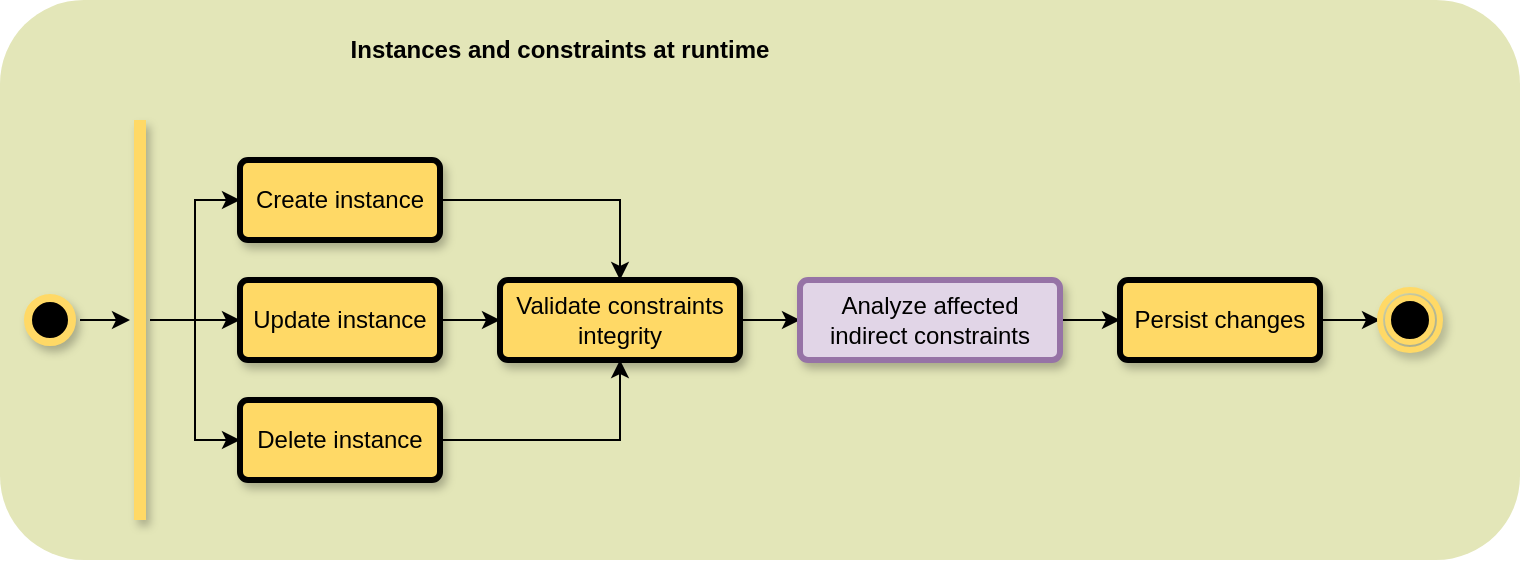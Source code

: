 <mxfile version="20.7.4" type="device"><diagram id="JcQD7mDyFzXSFD1_kXX0" name="Page-1"><mxGraphModel dx="1434" dy="834" grid="1" gridSize="10" guides="1" tooltips="1" connect="1" arrows="1" fold="1" page="1" pageScale="1" pageWidth="850" pageHeight="1100" math="0" shadow="0"><root><mxCell id="0"/><mxCell id="1" parent="0"/><mxCell id="kqiaHIwA6u5QG7iWzhTQ-18" value="" style="rounded=1;whiteSpace=wrap;html=1;shadow=0;sketch=0;strokeColor=none;strokeWidth=4;fillColor=#E3E6B8;gradientColor=none;" parent="1" vertex="1"><mxGeometry x="80" y="80" width="760" height="280" as="geometry"/></mxCell><mxCell id="kqiaHIwA6u5QG7iWzhTQ-8" style="edgeStyle=orthogonalEdgeStyle;rounded=0;orthogonalLoop=1;jettySize=auto;html=1;exitX=1;exitY=0.5;exitDx=0;exitDy=0;" parent="1" source="kqiaHIwA6u5QG7iWzhTQ-1" target="kqiaHIwA6u5QG7iWzhTQ-7" edge="1"><mxGeometry relative="1" as="geometry"/></mxCell><mxCell id="kqiaHIwA6u5QG7iWzhTQ-1" value="" style="ellipse;html=1;shape=startState;fillColor=#000000;strokeColor=#FFD966;strokeWidth=4;shadow=1;" parent="1" vertex="1"><mxGeometry x="90" y="225" width="30" height="30" as="geometry"/></mxCell><mxCell id="kqiaHIwA6u5QG7iWzhTQ-12" style="edgeStyle=orthogonalEdgeStyle;rounded=0;orthogonalLoop=1;jettySize=auto;html=1;exitX=1;exitY=0.5;exitDx=0;exitDy=0;entryX=0.5;entryY=0;entryDx=0;entryDy=0;" parent="1" source="kqiaHIwA6u5QG7iWzhTQ-2" target="kqiaHIwA6u5QG7iWzhTQ-5" edge="1"><mxGeometry relative="1" as="geometry"/></mxCell><mxCell id="kqiaHIwA6u5QG7iWzhTQ-2" value="Create instance" style="rounded=1;arcSize=10;whiteSpace=wrap;html=1;align=center;strokeColor=#000000;strokeWidth=3;fillColor=#FFD966;perimeterSpacing=0;shadow=1;" parent="1" vertex="1"><mxGeometry x="200" y="160" width="100" height="40" as="geometry"/></mxCell><mxCell id="kqiaHIwA6u5QG7iWzhTQ-13" style="edgeStyle=orthogonalEdgeStyle;rounded=0;orthogonalLoop=1;jettySize=auto;html=1;exitX=1;exitY=0.5;exitDx=0;exitDy=0;entryX=0;entryY=0.5;entryDx=0;entryDy=0;" parent="1" source="kqiaHIwA6u5QG7iWzhTQ-3" target="kqiaHIwA6u5QG7iWzhTQ-5" edge="1"><mxGeometry relative="1" as="geometry"/></mxCell><mxCell id="kqiaHIwA6u5QG7iWzhTQ-3" value="Update instance" style="rounded=1;arcSize=10;whiteSpace=wrap;html=1;align=center;strokeColor=#000000;strokeWidth=3;fillColor=#FFD966;perimeterSpacing=0;shadow=1;" parent="1" vertex="1"><mxGeometry x="200" y="220" width="100" height="40" as="geometry"/></mxCell><mxCell id="kqiaHIwA6u5QG7iWzhTQ-14" style="edgeStyle=orthogonalEdgeStyle;rounded=0;orthogonalLoop=1;jettySize=auto;html=1;exitX=1;exitY=0.5;exitDx=0;exitDy=0;entryX=0.5;entryY=1;entryDx=0;entryDy=0;" parent="1" source="kqiaHIwA6u5QG7iWzhTQ-4" target="kqiaHIwA6u5QG7iWzhTQ-5" edge="1"><mxGeometry relative="1" as="geometry"/></mxCell><mxCell id="kqiaHIwA6u5QG7iWzhTQ-4" value="Delete instance" style="rounded=1;arcSize=10;whiteSpace=wrap;html=1;align=center;strokeColor=#000000;strokeWidth=3;fillColor=#FFD966;perimeterSpacing=0;shadow=1;" parent="1" vertex="1"><mxGeometry x="200" y="280" width="100" height="40" as="geometry"/></mxCell><mxCell id="eDGcsYiu8rtol7vpR0eU-3" style="edgeStyle=orthogonalEdgeStyle;rounded=0;orthogonalLoop=1;jettySize=auto;html=1;exitX=1;exitY=0.5;exitDx=0;exitDy=0;entryX=0;entryY=0.5;entryDx=0;entryDy=0;" edge="1" parent="1" source="kqiaHIwA6u5QG7iWzhTQ-5" target="eDGcsYiu8rtol7vpR0eU-1"><mxGeometry relative="1" as="geometry"/></mxCell><mxCell id="kqiaHIwA6u5QG7iWzhTQ-5" value="Validate constraints integrity" style="rounded=1;arcSize=10;whiteSpace=wrap;html=1;align=center;strokeColor=#000000;strokeWidth=3;fillColor=#FFD966;perimeterSpacing=0;shadow=1;" parent="1" vertex="1"><mxGeometry x="330" y="220" width="120" height="40" as="geometry"/></mxCell><mxCell id="kqiaHIwA6u5QG7iWzhTQ-17" style="edgeStyle=orthogonalEdgeStyle;rounded=0;orthogonalLoop=1;jettySize=auto;html=1;exitX=1;exitY=0.5;exitDx=0;exitDy=0;entryX=0;entryY=0.5;entryDx=0;entryDy=0;" parent="1" source="kqiaHIwA6u5QG7iWzhTQ-6" target="kqiaHIwA6u5QG7iWzhTQ-16" edge="1"><mxGeometry relative="1" as="geometry"/></mxCell><mxCell id="kqiaHIwA6u5QG7iWzhTQ-6" value="Persist changes" style="rounded=1;arcSize=10;whiteSpace=wrap;html=1;align=center;strokeColor=#000000;strokeWidth=3;fillColor=#FFD966;perimeterSpacing=0;shadow=1;" parent="1" vertex="1"><mxGeometry x="640" y="220" width="100" height="40" as="geometry"/></mxCell><mxCell id="kqiaHIwA6u5QG7iWzhTQ-9" style="edgeStyle=orthogonalEdgeStyle;rounded=0;orthogonalLoop=1;jettySize=auto;html=1;entryX=0;entryY=0.5;entryDx=0;entryDy=0;" parent="1" source="kqiaHIwA6u5QG7iWzhTQ-7" target="kqiaHIwA6u5QG7iWzhTQ-2" edge="1"><mxGeometry relative="1" as="geometry"/></mxCell><mxCell id="kqiaHIwA6u5QG7iWzhTQ-10" style="edgeStyle=orthogonalEdgeStyle;rounded=0;orthogonalLoop=1;jettySize=auto;html=1;entryX=0;entryY=0.5;entryDx=0;entryDy=0;" parent="1" source="kqiaHIwA6u5QG7iWzhTQ-7" target="kqiaHIwA6u5QG7iWzhTQ-3" edge="1"><mxGeometry relative="1" as="geometry"/></mxCell><mxCell id="kqiaHIwA6u5QG7iWzhTQ-11" style="edgeStyle=orthogonalEdgeStyle;rounded=0;orthogonalLoop=1;jettySize=auto;html=1;entryX=0;entryY=0.5;entryDx=0;entryDy=0;" parent="1" source="kqiaHIwA6u5QG7iWzhTQ-7" target="kqiaHIwA6u5QG7iWzhTQ-4" edge="1"><mxGeometry x="-0.158" y="-15" relative="1" as="geometry"><mxPoint as="offset"/></mxGeometry></mxCell><mxCell id="kqiaHIwA6u5QG7iWzhTQ-7" value="" style="shape=line;html=1;strokeWidth=6;strokeColor=#FFD966;rounded=1;fillColor=#FFD966;gradientColor=none;shadow=1;rotation=-90;" parent="1" vertex="1"><mxGeometry x="50" y="235" width="200" height="10" as="geometry"/></mxCell><mxCell id="kqiaHIwA6u5QG7iWzhTQ-16" value="" style="ellipse;html=1;shape=endState;fillColor=#000000;strokeColor=#FFD966;strokeWidth=3;shadow=1;" parent="1" vertex="1"><mxGeometry x="770" y="225" width="30" height="30" as="geometry"/></mxCell><mxCell id="kqiaHIwA6u5QG7iWzhTQ-19" value="&lt;b&gt;Instances and constraints at runtime&lt;/b&gt;" style="text;html=1;strokeColor=none;fillColor=none;align=center;verticalAlign=middle;whiteSpace=wrap;rounded=0;" parent="1" vertex="1"><mxGeometry x="160" y="90" width="400" height="30" as="geometry"/></mxCell><mxCell id="eDGcsYiu8rtol7vpR0eU-4" style="edgeStyle=orthogonalEdgeStyle;rounded=0;orthogonalLoop=1;jettySize=auto;html=1;exitX=1;exitY=0.5;exitDx=0;exitDy=0;entryX=0;entryY=0.5;entryDx=0;entryDy=0;" edge="1" parent="1" source="eDGcsYiu8rtol7vpR0eU-1" target="kqiaHIwA6u5QG7iWzhTQ-6"><mxGeometry relative="1" as="geometry"/></mxCell><mxCell id="eDGcsYiu8rtol7vpR0eU-1" value="Analyze affected indirect constraints" style="rounded=1;arcSize=10;whiteSpace=wrap;html=1;align=center;strokeColor=#9673a6;strokeWidth=3;fillColor=#e1d5e7;perimeterSpacing=0;shadow=1;" vertex="1" parent="1"><mxGeometry x="480" y="220" width="130" height="40" as="geometry"/></mxCell></root></mxGraphModel></diagram></mxfile>
